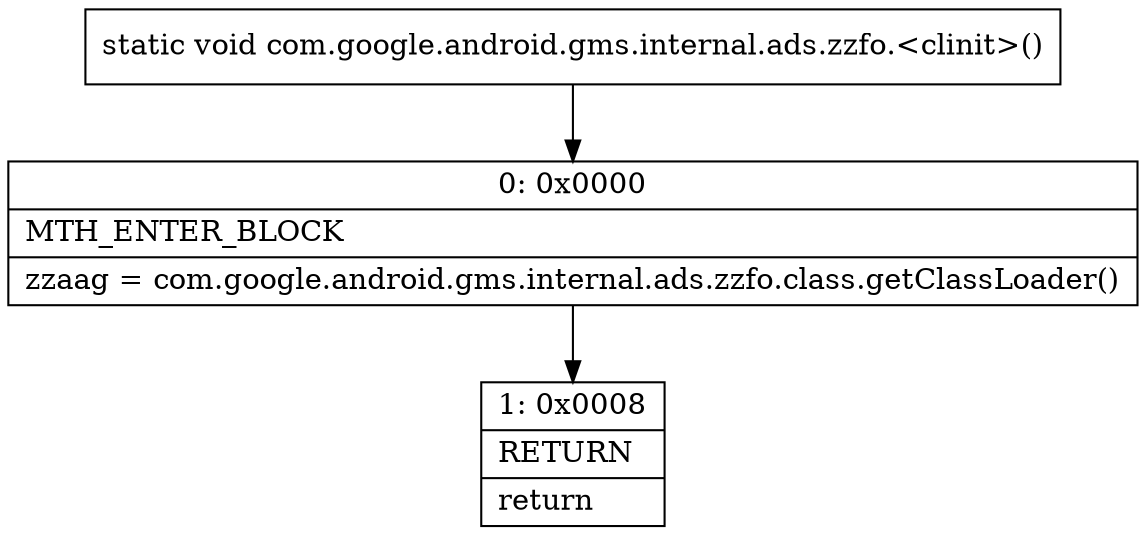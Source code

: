 digraph "CFG forcom.google.android.gms.internal.ads.zzfo.\<clinit\>()V" {
Node_0 [shape=record,label="{0\:\ 0x0000|MTH_ENTER_BLOCK\l|zzaag = com.google.android.gms.internal.ads.zzfo.class.getClassLoader()\l}"];
Node_1 [shape=record,label="{1\:\ 0x0008|RETURN\l|return\l}"];
MethodNode[shape=record,label="{static void com.google.android.gms.internal.ads.zzfo.\<clinit\>() }"];
MethodNode -> Node_0;
Node_0 -> Node_1;
}

